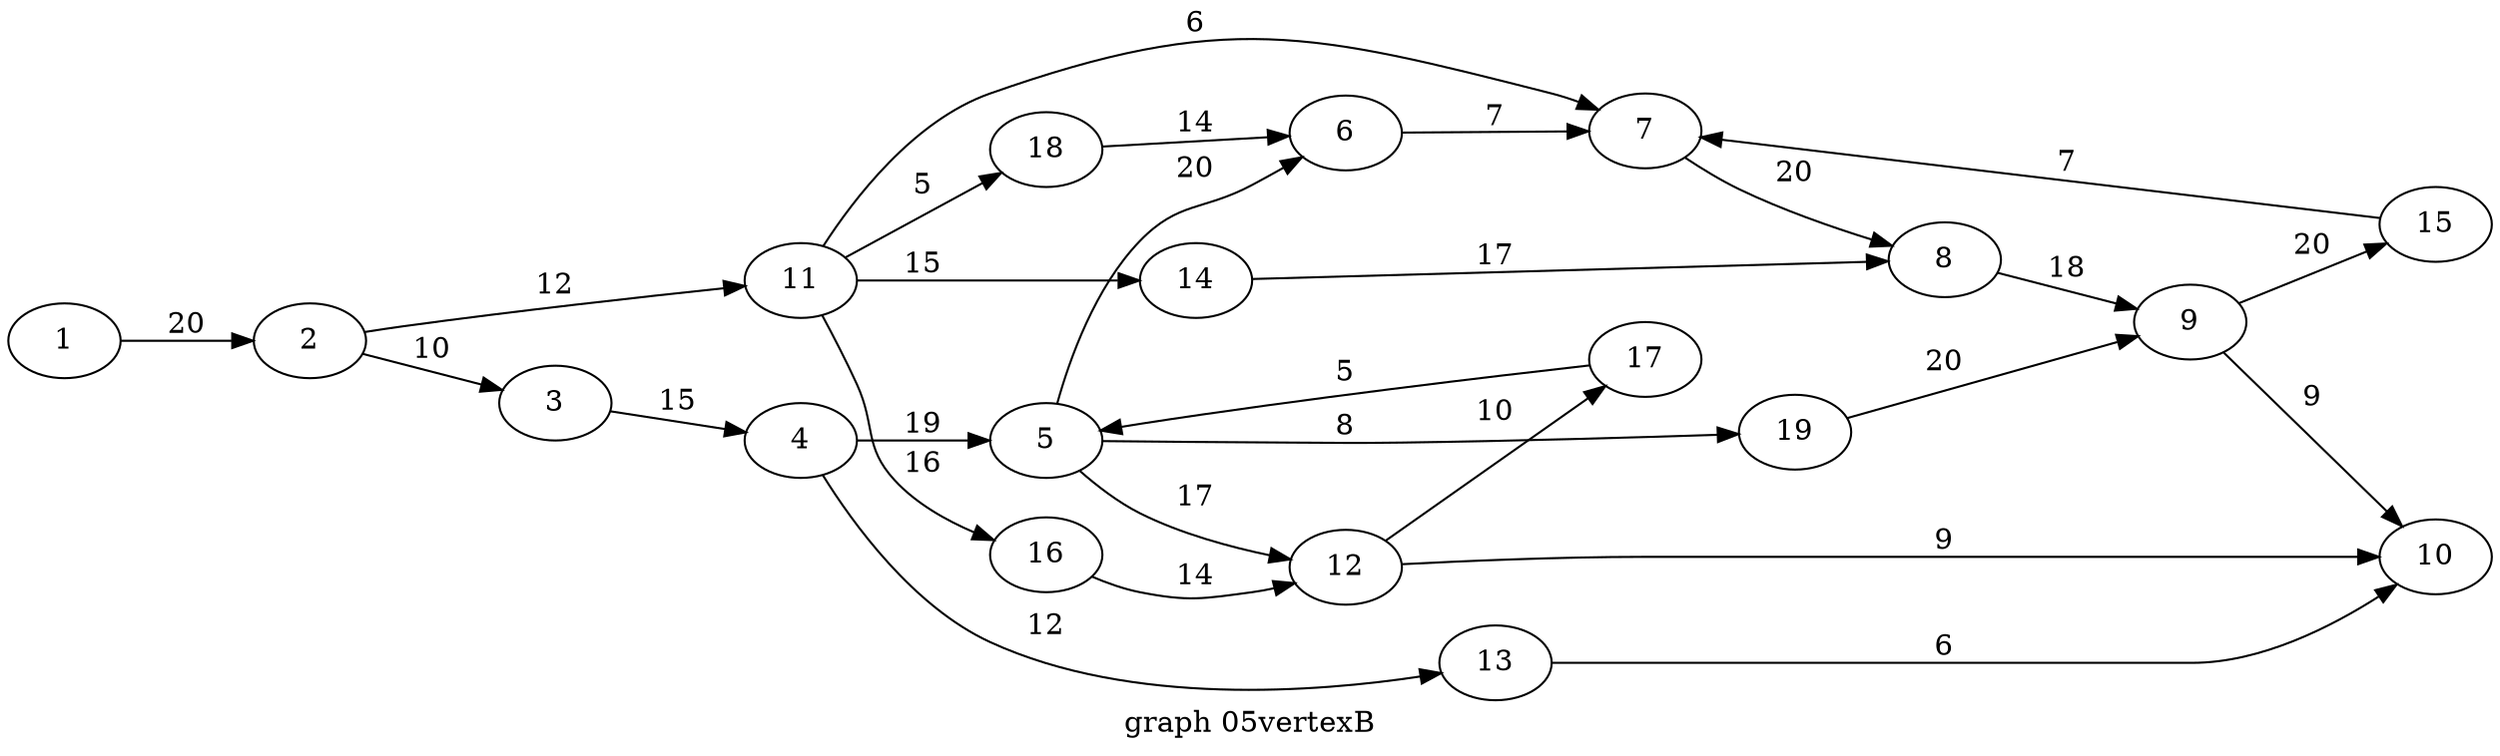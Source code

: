 digraph g{

rankdir = LR

1 -> 2 [label = " 20 "];
2 -> 3 [label = " 10 "];
3 -> 4 [label = " 15 "];
4 -> 5 [label = " 19 "];
5 -> 6 [label = " 20 "];
6 -> 7 [label = " 7 "];
7 -> 8 [label = " 20 "];
8 -> 9 [label = " 18 "];
9 -> 10 [label = " 9 "];
2 -> 11 [label = " 12 "];
11 -> 7 [label = " 6 "];
5 -> 12 [label = " 17 "];
12 -> 10 [label = " 9 "];
4 -> 13 [label = " 12 "];
13 -> 10 [label = " 6 "];
11 -> 14 [label = " 15 "];
14 -> 8 [label = " 17 "];
9 -> 15 [label = " 20 "];
15 -> 7 [label = " 7 "];
11 -> 16 [label = " 16 "];
16 -> 12 [label = " 14 "];
12 -> 17 [label = " 10 "];
17 -> 5 [label = " 5 "];
11 -> 18 [label = " 5 "];
18 -> 6 [label = " 14 "];
5 -> 19 [label = " 8 "];
19 -> 9 [label = " 20 "];

label = "graph 05vertexB"
}